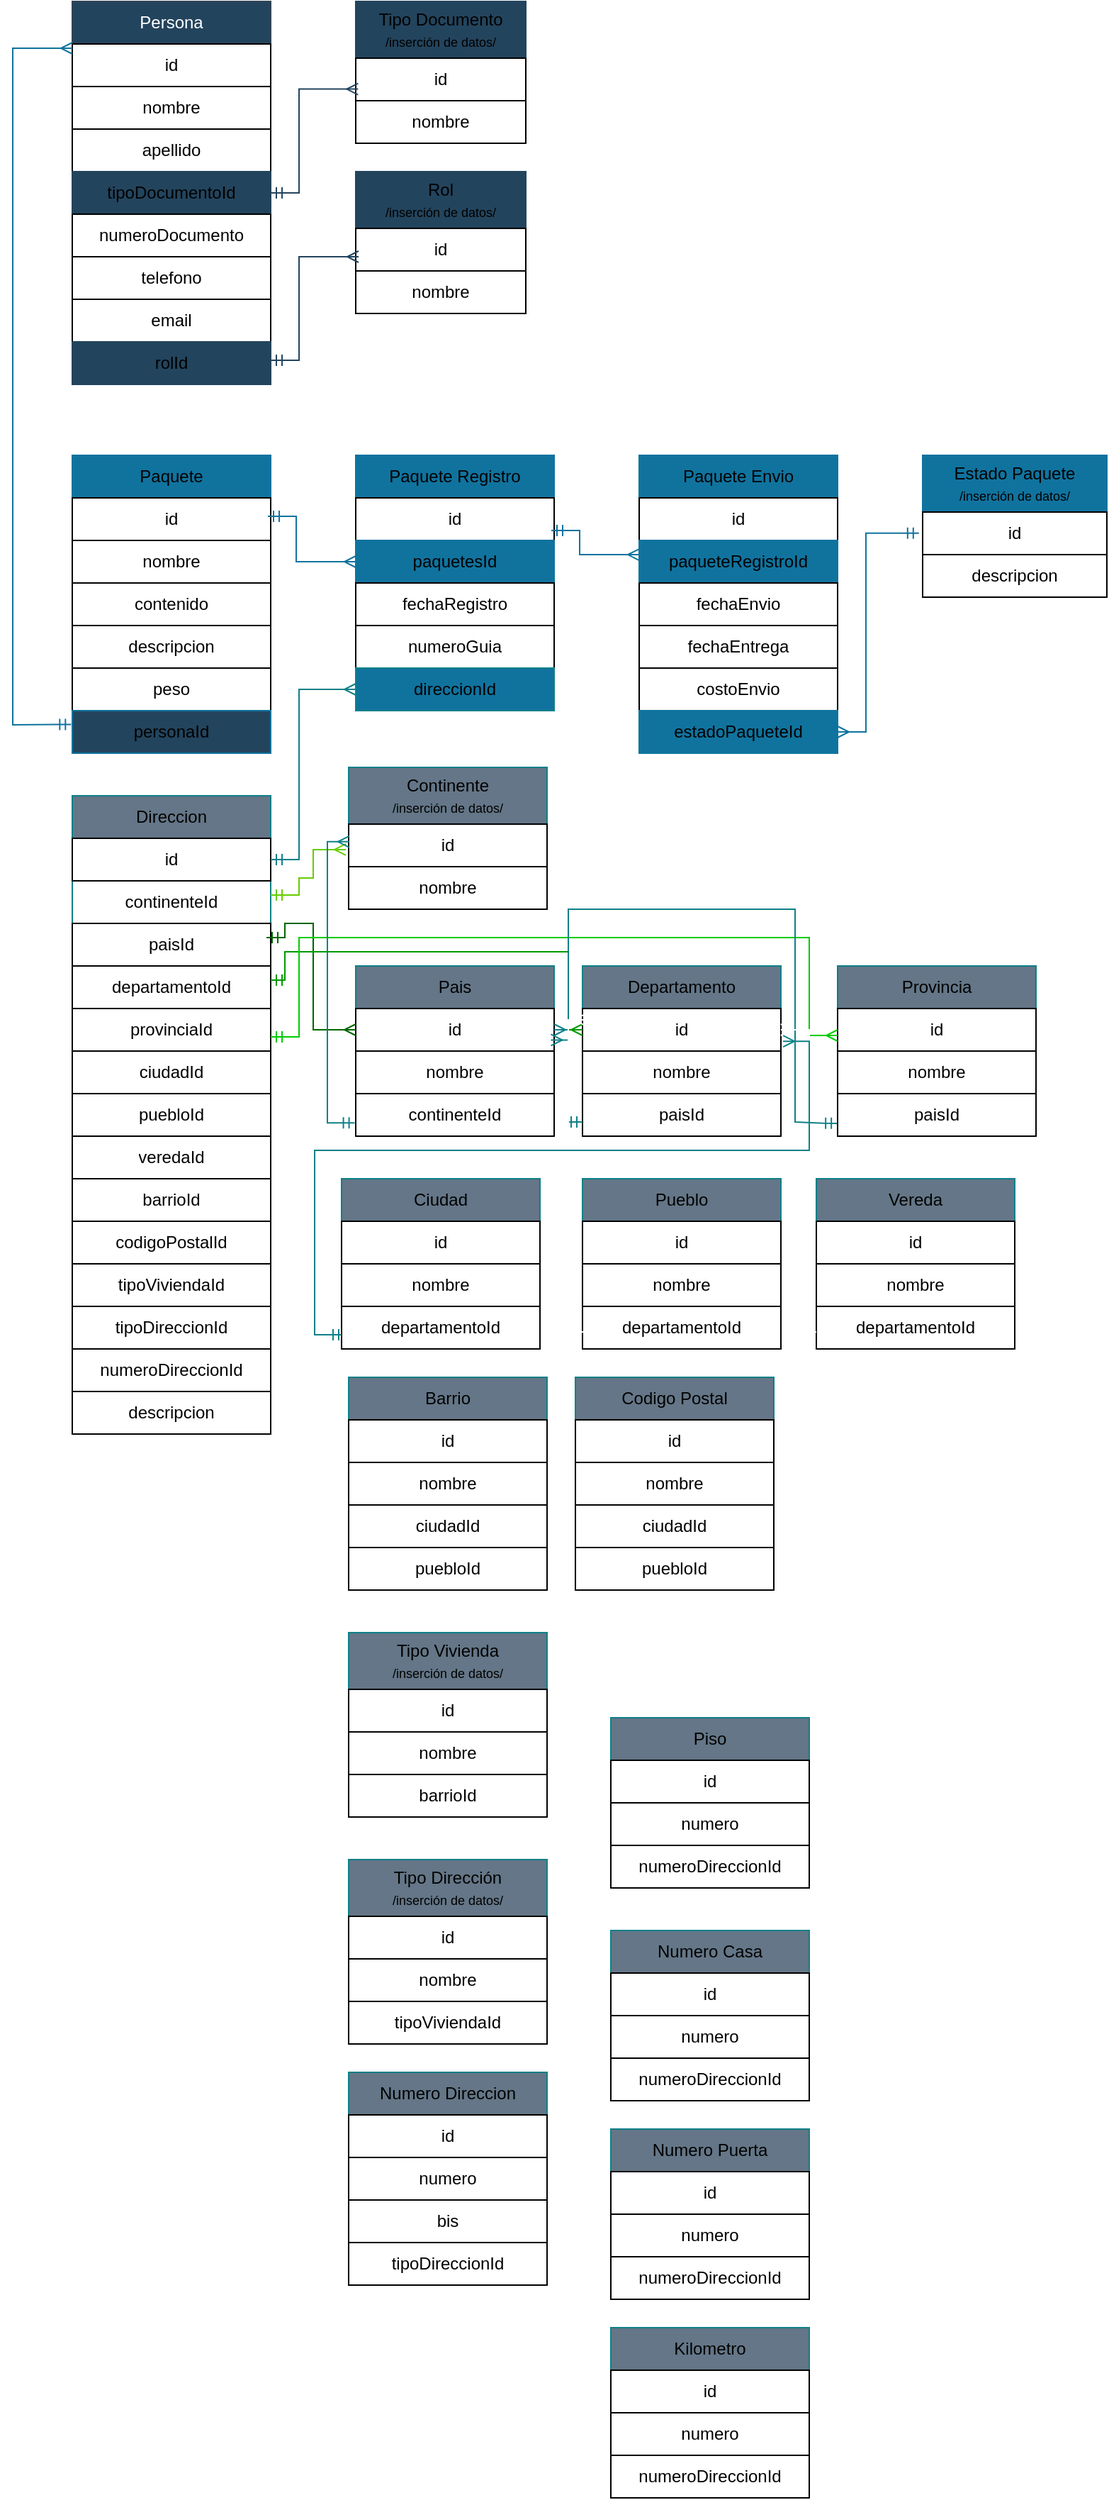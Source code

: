 <mxfile>
    <diagram id="Bwqg4HBcw6oSRa_fMzfj" name="Page-1">
        <mxGraphModel dx="376" dy="221" grid="1" gridSize="10" guides="1" tooltips="1" connect="1" arrows="1" fold="1" page="1" pageScale="1" pageWidth="827" pageHeight="1169" math="0" shadow="0">
            <root>
                <mxCell id="0"/>
                <mxCell id="1" parent="0"/>
                <mxCell id="2" value="Persona" style="swimlane;fontStyle=0;childLayout=stackLayout;horizontal=1;startSize=30;horizontalStack=0;resizeParent=1;resizeParentMax=0;resizeLast=0;collapsible=1;marginBottom=0;whiteSpace=wrap;html=1;fillColor=#23445D;fontColor=#ffffff;strokeColor=#314354;" vertex="1" parent="1">
                    <mxGeometry x="80" y="40" width="140" height="270" as="geometry"/>
                </mxCell>
                <mxCell id="3" value="id" style="text;strokeColor=default;fillColor=none;align=center;verticalAlign=middle;spacingLeft=4;spacingRight=4;overflow=hidden;points=[[0,0.5],[1,0.5]];portConstraint=eastwest;rotatable=0;whiteSpace=wrap;html=1;strokeWidth=1;" vertex="1" parent="2">
                    <mxGeometry y="30" width="140" height="30" as="geometry"/>
                </mxCell>
                <mxCell id="4" value="nombre" style="text;strokeColor=default;fillColor=none;align=center;verticalAlign=middle;spacingLeft=4;spacingRight=4;overflow=hidden;points=[[0,0.5],[1,0.5]];portConstraint=eastwest;rotatable=0;whiteSpace=wrap;html=1;strokeWidth=1;" vertex="1" parent="2">
                    <mxGeometry y="60" width="140" height="30" as="geometry"/>
                </mxCell>
                <mxCell id="5" value="apellido" style="text;strokeColor=default;fillColor=none;align=center;verticalAlign=middle;spacingLeft=4;spacingRight=4;overflow=hidden;points=[[0,0.5],[1,0.5]];portConstraint=eastwest;rotatable=0;whiteSpace=wrap;html=1;" vertex="1" parent="2">
                    <mxGeometry y="90" width="140" height="30" as="geometry"/>
                </mxCell>
                <mxCell id="6" value="tipoDocumentoId" style="text;strokeColor=#23445d;fillColor=#23445D;align=center;verticalAlign=middle;spacingLeft=4;spacingRight=4;overflow=hidden;points=[[0,0.5],[1,0.5]];portConstraint=eastwest;rotatable=0;whiteSpace=wrap;html=1;" vertex="1" parent="2">
                    <mxGeometry y="120" width="140" height="30" as="geometry"/>
                </mxCell>
                <mxCell id="7" value="numeroDocumento" style="text;strokeColor=default;fillColor=none;align=center;verticalAlign=middle;spacingLeft=4;spacingRight=4;overflow=hidden;points=[[0,0.5],[1,0.5]];portConstraint=eastwest;rotatable=0;whiteSpace=wrap;html=1;" vertex="1" parent="2">
                    <mxGeometry y="150" width="140" height="30" as="geometry"/>
                </mxCell>
                <mxCell id="8" value="telefono" style="text;strokeColor=default;fillColor=none;align=center;verticalAlign=middle;spacingLeft=4;spacingRight=4;overflow=hidden;points=[[0,0.5],[1,0.5]];portConstraint=eastwest;rotatable=0;whiteSpace=wrap;html=1;" vertex="1" parent="2">
                    <mxGeometry y="180" width="140" height="30" as="geometry"/>
                </mxCell>
                <mxCell id="9" value="email" style="text;strokeColor=default;fillColor=none;align=center;verticalAlign=middle;spacingLeft=4;spacingRight=4;overflow=hidden;points=[[0,0.5],[1,0.5]];portConstraint=eastwest;rotatable=0;whiteSpace=wrap;html=1;" vertex="1" parent="2">
                    <mxGeometry y="210" width="140" height="30" as="geometry"/>
                </mxCell>
                <mxCell id="10" value="rolId" style="text;strokeColor=#23445d;fillColor=#23445D;align=center;verticalAlign=middle;spacingLeft=4;spacingRight=4;overflow=hidden;points=[[0,0.5],[1,0.5]];portConstraint=eastwest;rotatable=0;whiteSpace=wrap;html=1;" vertex="1" parent="2">
                    <mxGeometry y="240" width="140" height="30" as="geometry"/>
                </mxCell>
                <mxCell id="11" value="Tipo Documento&lt;br&gt;&lt;font style=&quot;font-size: 9px;&quot;&gt;/inserción de datos/&lt;/font&gt;" style="swimlane;fontStyle=0;childLayout=stackLayout;horizontal=1;startSize=40;horizontalStack=0;resizeParent=1;resizeParentMax=0;resizeLast=0;collapsible=1;marginBottom=0;whiteSpace=wrap;html=1;fillColor=#23445D;strokeColor=#23445d;" vertex="1" parent="1">
                    <mxGeometry x="280" y="40" width="120" height="100" as="geometry"/>
                </mxCell>
                <mxCell id="12" value="id" style="text;strokeColor=default;fillColor=none;align=center;verticalAlign=middle;spacingLeft=4;spacingRight=4;overflow=hidden;points=[[0,0.5],[1,0.5]];portConstraint=eastwest;rotatable=0;whiteSpace=wrap;html=1;strokeWidth=1;" vertex="1" parent="11">
                    <mxGeometry y="40" width="120" height="30" as="geometry"/>
                </mxCell>
                <mxCell id="13" value="nombre" style="text;strokeColor=default;fillColor=none;align=center;verticalAlign=middle;spacingLeft=4;spacingRight=4;overflow=hidden;points=[[0,0.5],[1,0.5]];portConstraint=eastwest;rotatable=0;whiteSpace=wrap;html=1;strokeWidth=1;" vertex="1" parent="11">
                    <mxGeometry y="70" width="120" height="30" as="geometry"/>
                </mxCell>
                <mxCell id="14" value="&lt;font style=&quot;&quot;&gt;Rol&lt;br&gt;&lt;/font&gt;&lt;font style=&quot;font-size: 9px;&quot;&gt;/inserción de datos/&lt;/font&gt;" style="swimlane;fontStyle=0;childLayout=stackLayout;horizontal=1;startSize=40;horizontalStack=0;resizeParent=1;resizeParentMax=0;resizeLast=0;collapsible=1;marginBottom=0;whiteSpace=wrap;html=1;fillColor=#23445D;strokeColor=#23445d;" vertex="1" parent="1">
                    <mxGeometry x="280" y="160" width="120" height="100" as="geometry"/>
                </mxCell>
                <mxCell id="15" value="id" style="text;strokeColor=default;fillColor=none;align=center;verticalAlign=middle;spacingLeft=4;spacingRight=4;overflow=hidden;points=[[0,0.5],[1,0.5]];portConstraint=eastwest;rotatable=0;whiteSpace=wrap;html=1;strokeWidth=1;" vertex="1" parent="14">
                    <mxGeometry y="40" width="120" height="30" as="geometry"/>
                </mxCell>
                <mxCell id="16" value="nombre" style="text;strokeColor=default;fillColor=none;align=center;verticalAlign=middle;spacingLeft=4;spacingRight=4;overflow=hidden;points=[[0,0.5],[1,0.5]];portConstraint=eastwest;rotatable=0;whiteSpace=wrap;html=1;strokeWidth=1;" vertex="1" parent="14">
                    <mxGeometry y="70" width="120" height="30" as="geometry"/>
                </mxCell>
                <mxCell id="17" value="Paquete" style="swimlane;fontStyle=0;childLayout=stackLayout;horizontal=1;startSize=30;horizontalStack=0;resizeParent=1;resizeParentMax=0;resizeLast=0;collapsible=1;marginBottom=0;whiteSpace=wrap;html=1;fillColor=#10739E;strokeColor=#10739e;" vertex="1" parent="1">
                    <mxGeometry x="80" y="360" width="140" height="210" as="geometry"/>
                </mxCell>
                <mxCell id="18" value="id" style="text;strokeColor=default;fillColor=none;align=center;verticalAlign=middle;spacingLeft=4;spacingRight=4;overflow=hidden;points=[[0,0.5],[1,0.5]];portConstraint=eastwest;rotatable=0;whiteSpace=wrap;html=1;strokeWidth=1;" vertex="1" parent="17">
                    <mxGeometry y="30" width="140" height="30" as="geometry"/>
                </mxCell>
                <mxCell id="19" value="nombre" style="text;strokeColor=default;fillColor=none;align=center;verticalAlign=middle;spacingLeft=4;spacingRight=4;overflow=hidden;points=[[0,0.5],[1,0.5]];portConstraint=eastwest;rotatable=0;whiteSpace=wrap;html=1;strokeWidth=1;" vertex="1" parent="17">
                    <mxGeometry y="60" width="140" height="30" as="geometry"/>
                </mxCell>
                <mxCell id="20" value="contenido" style="text;strokeColor=default;fillColor=none;align=center;verticalAlign=middle;spacingLeft=4;spacingRight=4;overflow=hidden;points=[[0,0.5],[1,0.5]];portConstraint=eastwest;rotatable=0;whiteSpace=wrap;html=1;" vertex="1" parent="17">
                    <mxGeometry y="90" width="140" height="30" as="geometry"/>
                </mxCell>
                <mxCell id="21" value="descripcion" style="text;strokeColor=default;fillColor=none;align=center;verticalAlign=middle;spacingLeft=4;spacingRight=4;overflow=hidden;points=[[0,0.5],[1,0.5]];portConstraint=eastwest;rotatable=0;whiteSpace=wrap;html=1;" vertex="1" parent="17">
                    <mxGeometry y="120" width="140" height="30" as="geometry"/>
                </mxCell>
                <mxCell id="22" value="peso" style="text;strokeColor=default;fillColor=none;align=center;verticalAlign=middle;spacingLeft=4;spacingRight=4;overflow=hidden;points=[[0,0.5],[1,0.5]];portConstraint=eastwest;rotatable=0;whiteSpace=wrap;html=1;" vertex="1" parent="17">
                    <mxGeometry y="150" width="140" height="30" as="geometry"/>
                </mxCell>
                <mxCell id="23" value="personaId" style="text;strokeColor=#10739e;fillColor=#23445D;align=center;verticalAlign=middle;spacingLeft=4;spacingRight=4;overflow=hidden;points=[[0,0.5],[1,0.5]];portConstraint=eastwest;rotatable=0;whiteSpace=wrap;html=1;" vertex="1" parent="17">
                    <mxGeometry y="180" width="140" height="30" as="geometry"/>
                </mxCell>
                <mxCell id="24" value="Paquete Registro" style="swimlane;fontStyle=0;childLayout=stackLayout;horizontal=1;startSize=30;horizontalStack=0;resizeParent=1;resizeParentMax=0;resizeLast=0;collapsible=1;marginBottom=0;whiteSpace=wrap;html=1;fillColor=#10739E;strokeColor=#10739e;" vertex="1" parent="1">
                    <mxGeometry x="280" y="360" width="140" height="180" as="geometry"/>
                </mxCell>
                <mxCell id="25" value="id" style="text;strokeColor=default;fillColor=none;align=center;verticalAlign=middle;spacingLeft=4;spacingRight=4;overflow=hidden;points=[[0,0.5],[1,0.5]];portConstraint=eastwest;rotatable=0;whiteSpace=wrap;html=1;strokeWidth=1;" vertex="1" parent="24">
                    <mxGeometry y="30" width="140" height="30" as="geometry"/>
                </mxCell>
                <mxCell id="26" value="paquetesId" style="text;strokeColor=#10739e;fillColor=#10739E;align=center;verticalAlign=middle;spacingLeft=4;spacingRight=4;overflow=hidden;points=[[0,0.5],[1,0.5]];portConstraint=eastwest;rotatable=0;whiteSpace=wrap;html=1;strokeWidth=1;" vertex="1" parent="24">
                    <mxGeometry y="60" width="140" height="30" as="geometry"/>
                </mxCell>
                <mxCell id="27" value="fechaRegistro" style="text;strokeColor=default;fillColor=none;align=center;verticalAlign=middle;spacingLeft=4;spacingRight=4;overflow=hidden;points=[[0,0.5],[1,0.5]];portConstraint=eastwest;rotatable=0;whiteSpace=wrap;html=1;" vertex="1" parent="24">
                    <mxGeometry y="90" width="140" height="30" as="geometry"/>
                </mxCell>
                <mxCell id="28" value="numeroGuia" style="text;strokeColor=default;fillColor=none;align=center;verticalAlign=middle;spacingLeft=4;spacingRight=4;overflow=hidden;points=[[0,0.5],[1,0.5]];portConstraint=eastwest;rotatable=0;whiteSpace=wrap;html=1;" vertex="1" parent="24">
                    <mxGeometry y="120" width="140" height="30" as="geometry"/>
                </mxCell>
                <mxCell id="29" value="direccionId" style="text;strokeColor=#0e8088;fillColor=#10739E;align=center;verticalAlign=middle;spacingLeft=4;spacingRight=4;overflow=hidden;points=[[0,0.5],[1,0.5]];portConstraint=eastwest;rotatable=0;whiteSpace=wrap;html=1;" vertex="1" parent="24">
                    <mxGeometry y="150" width="140" height="30" as="geometry"/>
                </mxCell>
                <mxCell id="30" value="Paquete Envio" style="swimlane;fontStyle=0;childLayout=stackLayout;horizontal=1;startSize=30;horizontalStack=0;resizeParent=1;resizeParentMax=0;resizeLast=0;collapsible=1;marginBottom=0;whiteSpace=wrap;html=1;fillColor=#10739E;strokeColor=#10739e;" vertex="1" parent="1">
                    <mxGeometry x="480" y="360" width="140" height="210" as="geometry"/>
                </mxCell>
                <mxCell id="31" value="id" style="text;strokeColor=default;fillColor=none;align=center;verticalAlign=middle;spacingLeft=4;spacingRight=4;overflow=hidden;points=[[0,0.5],[1,0.5]];portConstraint=eastwest;rotatable=0;whiteSpace=wrap;html=1;strokeWidth=1;" vertex="1" parent="30">
                    <mxGeometry y="30" width="140" height="30" as="geometry"/>
                </mxCell>
                <mxCell id="32" value="paqueteRegistroId" style="text;strokeColor=#10739e;fillColor=#10739E;align=center;verticalAlign=middle;spacingLeft=4;spacingRight=4;overflow=hidden;points=[[0,0.5],[1,0.5]];portConstraint=eastwest;rotatable=0;whiteSpace=wrap;html=1;strokeWidth=1;" vertex="1" parent="30">
                    <mxGeometry y="60" width="140" height="30" as="geometry"/>
                </mxCell>
                <mxCell id="33" value="fechaEnvio" style="text;strokeColor=default;fillColor=none;align=center;verticalAlign=middle;spacingLeft=4;spacingRight=4;overflow=hidden;points=[[0,0.5],[1,0.5]];portConstraint=eastwest;rotatable=0;whiteSpace=wrap;html=1;" vertex="1" parent="30">
                    <mxGeometry y="90" width="140" height="30" as="geometry"/>
                </mxCell>
                <mxCell id="34" value="fechaEntrega" style="text;strokeColor=default;fillColor=none;align=center;verticalAlign=middle;spacingLeft=4;spacingRight=4;overflow=hidden;points=[[0,0.5],[1,0.5]];portConstraint=eastwest;rotatable=0;whiteSpace=wrap;html=1;" vertex="1" parent="30">
                    <mxGeometry y="120" width="140" height="30" as="geometry"/>
                </mxCell>
                <mxCell id="35" value="costoEnvio" style="text;strokeColor=default;fillColor=none;align=center;verticalAlign=middle;spacingLeft=4;spacingRight=4;overflow=hidden;points=[[0,0.5],[1,0.5]];portConstraint=eastwest;rotatable=0;whiteSpace=wrap;html=1;" vertex="1" parent="30">
                    <mxGeometry y="150" width="140" height="30" as="geometry"/>
                </mxCell>
                <mxCell id="36" value="estadoPaqueteId" style="text;strokeColor=#10739e;fillColor=#10739E;align=center;verticalAlign=middle;spacingLeft=4;spacingRight=4;overflow=hidden;points=[[0,0.5],[1,0.5]];portConstraint=eastwest;rotatable=0;whiteSpace=wrap;html=1;" vertex="1" parent="30">
                    <mxGeometry y="180" width="140" height="30" as="geometry"/>
                </mxCell>
                <mxCell id="37" value="&lt;font style=&quot;&quot;&gt;Estado Paquete&lt;br&gt;&lt;/font&gt;&lt;font style=&quot;font-size: 9px;&quot;&gt;/inserción de datos/&lt;/font&gt;" style="swimlane;fontStyle=0;childLayout=stackLayout;horizontal=1;startSize=40;horizontalStack=0;resizeParent=1;resizeParentMax=0;resizeLast=0;collapsible=1;marginBottom=0;whiteSpace=wrap;html=1;fillColor=#10739E;strokeColor=#10739e;" vertex="1" parent="1">
                    <mxGeometry x="680" y="360" width="130" height="100" as="geometry"/>
                </mxCell>
                <mxCell id="38" value="id" style="text;strokeColor=default;fillColor=none;align=center;verticalAlign=middle;spacingLeft=4;spacingRight=4;overflow=hidden;points=[[0,0.5],[1,0.5]];portConstraint=eastwest;rotatable=0;whiteSpace=wrap;html=1;strokeWidth=1;" vertex="1" parent="37">
                    <mxGeometry y="40" width="130" height="30" as="geometry"/>
                </mxCell>
                <mxCell id="39" value="descripcion" style="text;strokeColor=default;fillColor=none;align=center;verticalAlign=middle;spacingLeft=4;spacingRight=4;overflow=hidden;points=[[0,0.5],[1,0.5]];portConstraint=eastwest;rotatable=0;whiteSpace=wrap;html=1;strokeWidth=1;" vertex="1" parent="37">
                    <mxGeometry y="70" width="130" height="30" as="geometry"/>
                </mxCell>
                <mxCell id="40" value="Direccion" style="swimlane;fontStyle=0;childLayout=stackLayout;horizontal=1;startSize=30;horizontalStack=0;resizeParent=1;resizeParentMax=0;resizeLast=0;collapsible=1;marginBottom=0;whiteSpace=wrap;html=1;fillColor=#647687;strokeColor=#0e8088;" vertex="1" parent="1">
                    <mxGeometry x="80" y="600" width="140" height="450" as="geometry"/>
                </mxCell>
                <mxCell id="41" value="id" style="text;strokeColor=default;fillColor=none;align=center;verticalAlign=middle;spacingLeft=4;spacingRight=4;overflow=hidden;points=[[0,0.5],[1,0.5]];portConstraint=eastwest;rotatable=0;whiteSpace=wrap;html=1;strokeWidth=1;" vertex="1" parent="40">
                    <mxGeometry y="30" width="140" height="30" as="geometry"/>
                </mxCell>
                <mxCell id="42" value="continenteId" style="text;fillColor=none;align=center;verticalAlign=middle;spacingLeft=4;spacingRight=4;overflow=hidden;points=[[0,0.5],[1,0.5]];portConstraint=eastwest;rotatable=0;whiteSpace=wrap;html=1;strokeWidth=1;" vertex="1" parent="40">
                    <mxGeometry y="60" width="140" height="30" as="geometry"/>
                </mxCell>
                <mxCell id="43" value="paisId" style="text;strokeColor=default;fillColor=none;align=center;verticalAlign=middle;spacingLeft=4;spacingRight=4;overflow=hidden;points=[[0,0.5],[1,0.5]];portConstraint=eastwest;rotatable=0;whiteSpace=wrap;html=1;" vertex="1" parent="40">
                    <mxGeometry y="90" width="140" height="30" as="geometry"/>
                </mxCell>
                <mxCell id="44" value="departamentoId" style="text;strokeColor=default;fillColor=none;align=center;verticalAlign=middle;spacingLeft=4;spacingRight=4;overflow=hidden;points=[[0,0.5],[1,0.5]];portConstraint=eastwest;rotatable=0;whiteSpace=wrap;html=1;" vertex="1" parent="40">
                    <mxGeometry y="120" width="140" height="30" as="geometry"/>
                </mxCell>
                <mxCell id="45" value="provinciaId" style="text;strokeColor=default;fillColor=none;align=center;verticalAlign=middle;spacingLeft=4;spacingRight=4;overflow=hidden;points=[[0,0.5],[1,0.5]];portConstraint=eastwest;rotatable=0;whiteSpace=wrap;html=1;" vertex="1" parent="40">
                    <mxGeometry y="150" width="140" height="30" as="geometry"/>
                </mxCell>
                <mxCell id="46" value="ciudadId" style="text;strokeColor=default;fillColor=none;align=center;verticalAlign=middle;spacingLeft=4;spacingRight=4;overflow=hidden;points=[[0,0.5],[1,0.5]];portConstraint=eastwest;rotatable=0;whiteSpace=wrap;html=1;" vertex="1" parent="40">
                    <mxGeometry y="180" width="140" height="30" as="geometry"/>
                </mxCell>
                <mxCell id="47" value="puebloId" style="text;strokeColor=default;fillColor=none;align=center;verticalAlign=middle;spacingLeft=4;spacingRight=4;overflow=hidden;points=[[0,0.5],[1,0.5]];portConstraint=eastwest;rotatable=0;whiteSpace=wrap;html=1;" vertex="1" parent="40">
                    <mxGeometry y="210" width="140" height="30" as="geometry"/>
                </mxCell>
                <mxCell id="48" value="veredaId" style="text;strokeColor=default;fillColor=none;align=center;verticalAlign=middle;spacingLeft=4;spacingRight=4;overflow=hidden;points=[[0,0.5],[1,0.5]];portConstraint=eastwest;rotatable=0;whiteSpace=wrap;html=1;" vertex="1" parent="40">
                    <mxGeometry y="240" width="140" height="30" as="geometry"/>
                </mxCell>
                <mxCell id="49" value="barrioId" style="text;strokeColor=default;fillColor=none;align=center;verticalAlign=middle;spacingLeft=4;spacingRight=4;overflow=hidden;points=[[0,0.5],[1,0.5]];portConstraint=eastwest;rotatable=0;whiteSpace=wrap;html=1;" vertex="1" parent="40">
                    <mxGeometry y="270" width="140" height="30" as="geometry"/>
                </mxCell>
                <mxCell id="50" value="codigoPostalId" style="text;strokeColor=default;fillColor=none;align=center;verticalAlign=middle;spacingLeft=4;spacingRight=4;overflow=hidden;points=[[0,0.5],[1,0.5]];portConstraint=eastwest;rotatable=0;whiteSpace=wrap;html=1;" vertex="1" parent="40">
                    <mxGeometry y="300" width="140" height="30" as="geometry"/>
                </mxCell>
                <mxCell id="51" value="tipoViviendaId" style="text;strokeColor=default;fillColor=none;align=center;verticalAlign=middle;spacingLeft=4;spacingRight=4;overflow=hidden;points=[[0,0.5],[1,0.5]];portConstraint=eastwest;rotatable=0;whiteSpace=wrap;html=1;" vertex="1" parent="40">
                    <mxGeometry y="330" width="140" height="30" as="geometry"/>
                </mxCell>
                <mxCell id="52" value="tipoDireccionId" style="text;strokeColor=default;fillColor=none;align=center;verticalAlign=middle;spacingLeft=4;spacingRight=4;overflow=hidden;points=[[0,0.5],[1,0.5]];portConstraint=eastwest;rotatable=0;whiteSpace=wrap;html=1;" vertex="1" parent="40">
                    <mxGeometry y="360" width="140" height="30" as="geometry"/>
                </mxCell>
                <mxCell id="53" value="numeroDireccionId" style="text;strokeColor=default;fillColor=none;align=center;verticalAlign=middle;spacingLeft=4;spacingRight=4;overflow=hidden;points=[[0,0.5],[1,0.5]];portConstraint=eastwest;rotatable=0;whiteSpace=wrap;html=1;" vertex="1" parent="40">
                    <mxGeometry y="390" width="140" height="30" as="geometry"/>
                </mxCell>
                <mxCell id="137" value="descripcion" style="text;strokeColor=default;fillColor=none;align=center;verticalAlign=middle;spacingLeft=4;spacingRight=4;overflow=hidden;points=[[0,0.5],[1,0.5]];portConstraint=eastwest;rotatable=0;whiteSpace=wrap;html=1;" vertex="1" parent="40">
                    <mxGeometry y="420" width="140" height="30" as="geometry"/>
                </mxCell>
                <mxCell id="54" value="Continente&lt;br&gt;&lt;font style=&quot;font-size: 9px;&quot;&gt;/inserción de datos/&lt;/font&gt;" style="swimlane;fontStyle=0;childLayout=stackLayout;horizontal=1;startSize=40;horizontalStack=0;resizeParent=1;resizeParentMax=0;resizeLast=0;collapsible=1;marginBottom=0;whiteSpace=wrap;html=1;fillColor=#647687;strokeColor=#0e8088;" vertex="1" parent="1">
                    <mxGeometry x="275" y="580" width="140" height="100" as="geometry"/>
                </mxCell>
                <mxCell id="55" value="id" style="text;strokeColor=default;fillColor=none;align=center;verticalAlign=middle;spacingLeft=4;spacingRight=4;overflow=hidden;points=[[0,0.5],[1,0.5]];portConstraint=eastwest;rotatable=0;whiteSpace=wrap;html=1;strokeWidth=1;" vertex="1" parent="54">
                    <mxGeometry y="40" width="140" height="30" as="geometry"/>
                </mxCell>
                <mxCell id="56" value="nombre" style="text;strokeColor=default;fillColor=none;align=center;verticalAlign=middle;spacingLeft=4;spacingRight=4;overflow=hidden;points=[[0,0.5],[1,0.5]];portConstraint=eastwest;rotatable=0;whiteSpace=wrap;html=1;strokeWidth=1;" vertex="1" parent="54">
                    <mxGeometry y="70" width="140" height="30" as="geometry"/>
                </mxCell>
                <mxCell id="57" value="Pais" style="swimlane;fontStyle=0;childLayout=stackLayout;horizontal=1;startSize=30;horizontalStack=0;resizeParent=1;resizeParentMax=0;resizeLast=0;collapsible=1;marginBottom=0;whiteSpace=wrap;html=1;fillColor=#647687;strokeColor=#0e8088;" vertex="1" parent="1">
                    <mxGeometry x="280" y="720" width="140" height="120" as="geometry"/>
                </mxCell>
                <mxCell id="58" value="id" style="text;strokeColor=default;fillColor=none;align=center;verticalAlign=middle;spacingLeft=4;spacingRight=4;overflow=hidden;points=[[0,0.5],[1,0.5]];portConstraint=eastwest;rotatable=0;whiteSpace=wrap;html=1;strokeWidth=1;" vertex="1" parent="57">
                    <mxGeometry y="30" width="140" height="30" as="geometry"/>
                </mxCell>
                <mxCell id="59" value="nombre" style="text;strokeColor=default;fillColor=none;align=center;verticalAlign=middle;spacingLeft=4;spacingRight=4;overflow=hidden;points=[[0,0.5],[1,0.5]];portConstraint=eastwest;rotatable=0;whiteSpace=wrap;html=1;strokeWidth=1;" vertex="1" parent="57">
                    <mxGeometry y="60" width="140" height="30" as="geometry"/>
                </mxCell>
                <mxCell id="60" value="continenteId" style="text;strokeColor=default;fillColor=none;align=center;verticalAlign=middle;spacingLeft=4;spacingRight=4;overflow=hidden;points=[[0,0.5],[1,0.5]];portConstraint=eastwest;rotatable=0;whiteSpace=wrap;html=1;" vertex="1" parent="57">
                    <mxGeometry y="90" width="140" height="30" as="geometry"/>
                </mxCell>
                <mxCell id="61" value="Departamento" style="swimlane;fontStyle=0;childLayout=stackLayout;horizontal=1;startSize=30;horizontalStack=0;resizeParent=1;resizeParentMax=0;resizeLast=0;collapsible=1;marginBottom=0;whiteSpace=wrap;html=1;fillColor=#647687;strokeColor=#0e8088;" vertex="1" parent="1">
                    <mxGeometry x="440" y="720" width="140" height="120" as="geometry"/>
                </mxCell>
                <mxCell id="62" value="id" style="text;strokeColor=default;fillColor=none;align=center;verticalAlign=middle;spacingLeft=4;spacingRight=4;overflow=hidden;points=[[0,0.5],[1,0.5]];portConstraint=eastwest;rotatable=0;whiteSpace=wrap;html=1;strokeWidth=1;" vertex="1" parent="61">
                    <mxGeometry y="30" width="140" height="30" as="geometry"/>
                </mxCell>
                <mxCell id="63" value="nombre" style="text;strokeColor=default;fillColor=none;align=center;verticalAlign=middle;spacingLeft=4;spacingRight=4;overflow=hidden;points=[[0,0.5],[1,0.5]];portConstraint=eastwest;rotatable=0;whiteSpace=wrap;html=1;strokeWidth=1;" vertex="1" parent="61">
                    <mxGeometry y="60" width="140" height="30" as="geometry"/>
                </mxCell>
                <mxCell id="64" value="paisId" style="text;strokeColor=default;fillColor=none;align=center;verticalAlign=middle;spacingLeft=4;spacingRight=4;overflow=hidden;points=[[0,0.5],[1,0.5]];portConstraint=eastwest;rotatable=0;whiteSpace=wrap;html=1;" vertex="1" parent="61">
                    <mxGeometry y="90" width="140" height="30" as="geometry"/>
                </mxCell>
                <mxCell id="65" value="Provincia" style="swimlane;fontStyle=0;childLayout=stackLayout;horizontal=1;startSize=30;horizontalStack=0;resizeParent=1;resizeParentMax=0;resizeLast=0;collapsible=1;marginBottom=0;whiteSpace=wrap;html=1;fillColor=#647687;strokeColor=#0e8088;" vertex="1" parent="1">
                    <mxGeometry x="620" y="720" width="140" height="120" as="geometry"/>
                </mxCell>
                <mxCell id="66" value="id" style="text;strokeColor=default;fillColor=none;align=center;verticalAlign=middle;spacingLeft=4;spacingRight=4;overflow=hidden;points=[[0,0.5],[1,0.5]];portConstraint=eastwest;rotatable=0;whiteSpace=wrap;html=1;strokeWidth=1;" vertex="1" parent="65">
                    <mxGeometry y="30" width="140" height="30" as="geometry"/>
                </mxCell>
                <mxCell id="67" value="nombre" style="text;strokeColor=default;fillColor=none;align=center;verticalAlign=middle;spacingLeft=4;spacingRight=4;overflow=hidden;points=[[0,0.5],[1,0.5]];portConstraint=eastwest;rotatable=0;whiteSpace=wrap;html=1;strokeWidth=1;" vertex="1" parent="65">
                    <mxGeometry y="60" width="140" height="30" as="geometry"/>
                </mxCell>
                <mxCell id="68" value="paisId" style="text;strokeColor=default;fillColor=none;align=center;verticalAlign=middle;spacingLeft=4;spacingRight=4;overflow=hidden;points=[[0,0.5],[1,0.5]];portConstraint=eastwest;rotatable=0;whiteSpace=wrap;html=1;" vertex="1" parent="65">
                    <mxGeometry y="90" width="140" height="30" as="geometry"/>
                </mxCell>
                <mxCell id="69" value="Ciudad" style="swimlane;fontStyle=0;childLayout=stackLayout;horizontal=1;startSize=30;horizontalStack=0;resizeParent=1;resizeParentMax=0;resizeLast=0;collapsible=1;marginBottom=0;whiteSpace=wrap;html=1;fillColor=#647687;strokeColor=#0e8088;" vertex="1" parent="1">
                    <mxGeometry x="270" y="870" width="140" height="120" as="geometry"/>
                </mxCell>
                <mxCell id="70" value="id" style="text;strokeColor=default;fillColor=none;align=center;verticalAlign=middle;spacingLeft=4;spacingRight=4;overflow=hidden;points=[[0,0.5],[1,0.5]];portConstraint=eastwest;rotatable=0;whiteSpace=wrap;html=1;strokeWidth=1;" vertex="1" parent="69">
                    <mxGeometry y="30" width="140" height="30" as="geometry"/>
                </mxCell>
                <mxCell id="71" value="nombre" style="text;strokeColor=default;fillColor=none;align=center;verticalAlign=middle;spacingLeft=4;spacingRight=4;overflow=hidden;points=[[0,0.5],[1,0.5]];portConstraint=eastwest;rotatable=0;whiteSpace=wrap;html=1;strokeWidth=1;" vertex="1" parent="69">
                    <mxGeometry y="60" width="140" height="30" as="geometry"/>
                </mxCell>
                <mxCell id="72" value="departamentoId" style="text;strokeColor=default;fillColor=none;align=center;verticalAlign=middle;spacingLeft=4;spacingRight=4;overflow=hidden;points=[[0,0.5],[1,0.5]];portConstraint=eastwest;rotatable=0;whiteSpace=wrap;html=1;" vertex="1" parent="69">
                    <mxGeometry y="90" width="140" height="30" as="geometry"/>
                </mxCell>
                <mxCell id="73" value="Pueblo" style="swimlane;fontStyle=0;childLayout=stackLayout;horizontal=1;startSize=30;horizontalStack=0;resizeParent=1;resizeParentMax=0;resizeLast=0;collapsible=1;marginBottom=0;whiteSpace=wrap;html=1;fillColor=#647687;strokeColor=#0e8088;" vertex="1" parent="1">
                    <mxGeometry x="440" y="870" width="140" height="120" as="geometry"/>
                </mxCell>
                <mxCell id="74" value="id" style="text;strokeColor=default;fillColor=none;align=center;verticalAlign=middle;spacingLeft=4;spacingRight=4;overflow=hidden;points=[[0,0.5],[1,0.5]];portConstraint=eastwest;rotatable=0;whiteSpace=wrap;html=1;strokeWidth=1;" vertex="1" parent="73">
                    <mxGeometry y="30" width="140" height="30" as="geometry"/>
                </mxCell>
                <mxCell id="75" value="nombre" style="text;strokeColor=default;fillColor=none;align=center;verticalAlign=middle;spacingLeft=4;spacingRight=4;overflow=hidden;points=[[0,0.5],[1,0.5]];portConstraint=eastwest;rotatable=0;whiteSpace=wrap;html=1;strokeWidth=1;" vertex="1" parent="73">
                    <mxGeometry y="60" width="140" height="30" as="geometry"/>
                </mxCell>
                <mxCell id="76" value="departamentoId" style="text;strokeColor=default;fillColor=none;align=center;verticalAlign=middle;spacingLeft=4;spacingRight=4;overflow=hidden;points=[[0,0.5],[1,0.5]];portConstraint=eastwest;rotatable=0;whiteSpace=wrap;html=1;" vertex="1" parent="73">
                    <mxGeometry y="90" width="140" height="30" as="geometry"/>
                </mxCell>
                <mxCell id="77" value="Vereda" style="swimlane;fontStyle=0;childLayout=stackLayout;horizontal=1;startSize=30;horizontalStack=0;resizeParent=1;resizeParentMax=0;resizeLast=0;collapsible=1;marginBottom=0;whiteSpace=wrap;html=1;fillColor=#647687;strokeColor=#0e8088;" vertex="1" parent="1">
                    <mxGeometry x="605" y="870" width="140" height="120" as="geometry"/>
                </mxCell>
                <mxCell id="78" value="id" style="text;strokeColor=default;fillColor=none;align=center;verticalAlign=middle;spacingLeft=4;spacingRight=4;overflow=hidden;points=[[0,0.5],[1,0.5]];portConstraint=eastwest;rotatable=0;whiteSpace=wrap;html=1;strokeWidth=1;" vertex="1" parent="77">
                    <mxGeometry y="30" width="140" height="30" as="geometry"/>
                </mxCell>
                <mxCell id="79" value="nombre" style="text;strokeColor=default;fillColor=none;align=center;verticalAlign=middle;spacingLeft=4;spacingRight=4;overflow=hidden;points=[[0,0.5],[1,0.5]];portConstraint=eastwest;rotatable=0;whiteSpace=wrap;html=1;strokeWidth=1;" vertex="1" parent="77">
                    <mxGeometry y="60" width="140" height="30" as="geometry"/>
                </mxCell>
                <mxCell id="80" value="departamentoId" style="text;strokeColor=default;fillColor=none;align=center;verticalAlign=middle;spacingLeft=4;spacingRight=4;overflow=hidden;points=[[0,0.5],[1,0.5]];portConstraint=eastwest;rotatable=0;whiteSpace=wrap;html=1;" vertex="1" parent="77">
                    <mxGeometry y="90" width="140" height="30" as="geometry"/>
                </mxCell>
                <mxCell id="81" value="Barrio" style="swimlane;fontStyle=0;childLayout=stackLayout;horizontal=1;startSize=30;horizontalStack=0;resizeParent=1;resizeParentMax=0;resizeLast=0;collapsible=1;marginBottom=0;whiteSpace=wrap;html=1;fillColor=#647687;strokeColor=#0e8088;" vertex="1" parent="1">
                    <mxGeometry x="275" y="1010" width="140" height="150" as="geometry"/>
                </mxCell>
                <mxCell id="82" value="id" style="text;strokeColor=default;fillColor=none;align=center;verticalAlign=middle;spacingLeft=4;spacingRight=4;overflow=hidden;points=[[0,0.5],[1,0.5]];portConstraint=eastwest;rotatable=0;whiteSpace=wrap;html=1;strokeWidth=1;" vertex="1" parent="81">
                    <mxGeometry y="30" width="140" height="30" as="geometry"/>
                </mxCell>
                <mxCell id="83" value="nombre" style="text;strokeColor=default;fillColor=none;align=center;verticalAlign=middle;spacingLeft=4;spacingRight=4;overflow=hidden;points=[[0,0.5],[1,0.5]];portConstraint=eastwest;rotatable=0;whiteSpace=wrap;html=1;strokeWidth=1;" vertex="1" parent="81">
                    <mxGeometry y="60" width="140" height="30" as="geometry"/>
                </mxCell>
                <mxCell id="84" value="ciudadId" style="text;strokeColor=default;fillColor=none;align=center;verticalAlign=middle;spacingLeft=4;spacingRight=4;overflow=hidden;points=[[0,0.5],[1,0.5]];portConstraint=eastwest;rotatable=0;whiteSpace=wrap;html=1;" vertex="1" parent="81">
                    <mxGeometry y="90" width="140" height="30" as="geometry"/>
                </mxCell>
                <mxCell id="85" value="puebloId" style="text;strokeColor=default;fillColor=none;align=center;verticalAlign=middle;spacingLeft=4;spacingRight=4;overflow=hidden;points=[[0,0.5],[1,0.5]];portConstraint=eastwest;rotatable=0;whiteSpace=wrap;html=1;" vertex="1" parent="81">
                    <mxGeometry y="120" width="140" height="30" as="geometry"/>
                </mxCell>
                <mxCell id="86" value="Codigo Postal" style="swimlane;fontStyle=0;childLayout=stackLayout;horizontal=1;startSize=30;horizontalStack=0;resizeParent=1;resizeParentMax=0;resizeLast=0;collapsible=1;marginBottom=0;whiteSpace=wrap;html=1;fillColor=#647687;strokeColor=#0e8088;" vertex="1" parent="1">
                    <mxGeometry x="435" y="1010" width="140" height="150" as="geometry"/>
                </mxCell>
                <mxCell id="87" value="id" style="text;strokeColor=default;fillColor=none;align=center;verticalAlign=middle;spacingLeft=4;spacingRight=4;overflow=hidden;points=[[0,0.5],[1,0.5]];portConstraint=eastwest;rotatable=0;whiteSpace=wrap;html=1;strokeWidth=1;" vertex="1" parent="86">
                    <mxGeometry y="30" width="140" height="30" as="geometry"/>
                </mxCell>
                <mxCell id="88" value="nombre" style="text;strokeColor=default;fillColor=none;align=center;verticalAlign=middle;spacingLeft=4;spacingRight=4;overflow=hidden;points=[[0,0.5],[1,0.5]];portConstraint=eastwest;rotatable=0;whiteSpace=wrap;html=1;strokeWidth=1;" vertex="1" parent="86">
                    <mxGeometry y="60" width="140" height="30" as="geometry"/>
                </mxCell>
                <mxCell id="89" value="ciudadId" style="text;strokeColor=default;fillColor=none;align=center;verticalAlign=middle;spacingLeft=4;spacingRight=4;overflow=hidden;points=[[0,0.5],[1,0.5]];portConstraint=eastwest;rotatable=0;whiteSpace=wrap;html=1;" vertex="1" parent="86">
                    <mxGeometry y="90" width="140" height="30" as="geometry"/>
                </mxCell>
                <mxCell id="90" value="puebloId" style="text;strokeColor=default;fillColor=none;align=center;verticalAlign=middle;spacingLeft=4;spacingRight=4;overflow=hidden;points=[[0,0.5],[1,0.5]];portConstraint=eastwest;rotatable=0;whiteSpace=wrap;html=1;" vertex="1" parent="86">
                    <mxGeometry y="120" width="140" height="30" as="geometry"/>
                </mxCell>
                <mxCell id="91" value="Tipo Vivienda&lt;br&gt;&lt;font style=&quot;font-size: 9px;&quot;&gt;/inserción de datos/&lt;/font&gt;" style="swimlane;fontStyle=0;childLayout=stackLayout;horizontal=1;startSize=40;horizontalStack=0;resizeParent=1;resizeParentMax=0;resizeLast=0;collapsible=1;marginBottom=0;whiteSpace=wrap;html=1;fillColor=#647687;strokeColor=#0e8088;" vertex="1" parent="1">
                    <mxGeometry x="275" y="1190" width="140" height="130" as="geometry"/>
                </mxCell>
                <mxCell id="92" value="id" style="text;strokeColor=default;fillColor=none;align=center;verticalAlign=middle;spacingLeft=4;spacingRight=4;overflow=hidden;points=[[0,0.5],[1,0.5]];portConstraint=eastwest;rotatable=0;whiteSpace=wrap;html=1;strokeWidth=1;" vertex="1" parent="91">
                    <mxGeometry y="40" width="140" height="30" as="geometry"/>
                </mxCell>
                <mxCell id="93" value="nombre" style="text;strokeColor=default;fillColor=none;align=center;verticalAlign=middle;spacingLeft=4;spacingRight=4;overflow=hidden;points=[[0,0.5],[1,0.5]];portConstraint=eastwest;rotatable=0;whiteSpace=wrap;html=1;strokeWidth=1;" vertex="1" parent="91">
                    <mxGeometry y="70" width="140" height="30" as="geometry"/>
                </mxCell>
                <mxCell id="94" value="barrioId" style="text;strokeColor=default;fillColor=none;align=center;verticalAlign=middle;spacingLeft=4;spacingRight=4;overflow=hidden;points=[[0,0.5],[1,0.5]];portConstraint=eastwest;rotatable=0;whiteSpace=wrap;html=1;" vertex="1" parent="91">
                    <mxGeometry y="100" width="140" height="30" as="geometry"/>
                </mxCell>
                <mxCell id="95" value="Tipo Dirección&lt;br&gt;&lt;font style=&quot;font-size: 9px;&quot;&gt;/inserción de datos/&lt;/font&gt;" style="swimlane;fontStyle=0;childLayout=stackLayout;horizontal=1;startSize=40;horizontalStack=0;resizeParent=1;resizeParentMax=0;resizeLast=0;collapsible=1;marginBottom=0;whiteSpace=wrap;html=1;fillColor=#647687;strokeColor=#0e8088;" vertex="1" parent="1">
                    <mxGeometry x="275" y="1350" width="140" height="130" as="geometry"/>
                </mxCell>
                <mxCell id="96" value="id" style="text;strokeColor=default;fillColor=none;align=center;verticalAlign=middle;spacingLeft=4;spacingRight=4;overflow=hidden;points=[[0,0.5],[1,0.5]];portConstraint=eastwest;rotatable=0;whiteSpace=wrap;html=1;strokeWidth=1;" vertex="1" parent="95">
                    <mxGeometry y="40" width="140" height="30" as="geometry"/>
                </mxCell>
                <mxCell id="97" value="nombre" style="text;strokeColor=default;fillColor=none;align=center;verticalAlign=middle;spacingLeft=4;spacingRight=4;overflow=hidden;points=[[0,0.5],[1,0.5]];portConstraint=eastwest;rotatable=0;whiteSpace=wrap;html=1;strokeWidth=1;" vertex="1" parent="95">
                    <mxGeometry y="70" width="140" height="30" as="geometry"/>
                </mxCell>
                <mxCell id="98" value="tipoViviendaId" style="text;strokeColor=default;fillColor=none;align=center;verticalAlign=middle;spacingLeft=4;spacingRight=4;overflow=hidden;points=[[0,0.5],[1,0.5]];portConstraint=eastwest;rotatable=0;whiteSpace=wrap;html=1;" vertex="1" parent="95">
                    <mxGeometry y="100" width="140" height="30" as="geometry"/>
                </mxCell>
                <mxCell id="99" value="Numero Direccion" style="swimlane;fontStyle=0;childLayout=stackLayout;horizontal=1;startSize=30;horizontalStack=0;resizeParent=1;resizeParentMax=0;resizeLast=0;collapsible=1;marginBottom=0;whiteSpace=wrap;html=1;fillColor=#647687;strokeColor=#0e8088;" vertex="1" parent="1">
                    <mxGeometry x="275" y="1500" width="140" height="150" as="geometry"/>
                </mxCell>
                <mxCell id="100" value="id" style="text;strokeColor=default;fillColor=none;align=center;verticalAlign=middle;spacingLeft=4;spacingRight=4;overflow=hidden;points=[[0,0.5],[1,0.5]];portConstraint=eastwest;rotatable=0;whiteSpace=wrap;html=1;strokeWidth=1;" vertex="1" parent="99">
                    <mxGeometry y="30" width="140" height="30" as="geometry"/>
                </mxCell>
                <mxCell id="101" value="numero" style="text;strokeColor=default;fillColor=none;align=center;verticalAlign=middle;spacingLeft=4;spacingRight=4;overflow=hidden;points=[[0,0.5],[1,0.5]];portConstraint=eastwest;rotatable=0;whiteSpace=wrap;html=1;strokeWidth=1;" vertex="1" parent="99">
                    <mxGeometry y="60" width="140" height="30" as="geometry"/>
                </mxCell>
                <mxCell id="102" value="bis" style="text;strokeColor=default;fillColor=none;align=center;verticalAlign=middle;spacingLeft=4;spacingRight=4;overflow=hidden;points=[[0,0.5],[1,0.5]];portConstraint=eastwest;rotatable=0;whiteSpace=wrap;html=1;" vertex="1" parent="99">
                    <mxGeometry y="90" width="140" height="30" as="geometry"/>
                </mxCell>
                <mxCell id="103" value="tipoDireccionId" style="text;strokeColor=default;fillColor=none;align=center;verticalAlign=middle;spacingLeft=4;spacingRight=4;overflow=hidden;points=[[0,0.5],[1,0.5]];portConstraint=eastwest;rotatable=0;whiteSpace=wrap;html=1;strokeWidth=1;" vertex="1" parent="99">
                    <mxGeometry y="120" width="140" height="30" as="geometry"/>
                </mxCell>
                <mxCell id="104" value="Piso" style="swimlane;fontStyle=0;childLayout=stackLayout;horizontal=1;startSize=30;horizontalStack=0;resizeParent=1;resizeParentMax=0;resizeLast=0;collapsible=1;marginBottom=0;whiteSpace=wrap;html=1;fillColor=#647687;strokeColor=#0e8088;" vertex="1" parent="1">
                    <mxGeometry x="460" y="1250" width="140" height="120" as="geometry"/>
                </mxCell>
                <mxCell id="105" value="id" style="text;strokeColor=default;fillColor=none;align=center;verticalAlign=middle;spacingLeft=4;spacingRight=4;overflow=hidden;points=[[0,0.5],[1,0.5]];portConstraint=eastwest;rotatable=0;whiteSpace=wrap;html=1;strokeWidth=1;" vertex="1" parent="104">
                    <mxGeometry y="30" width="140" height="30" as="geometry"/>
                </mxCell>
                <mxCell id="106" value="numero" style="text;strokeColor=default;fillColor=none;align=center;verticalAlign=middle;spacingLeft=4;spacingRight=4;overflow=hidden;points=[[0,0.5],[1,0.5]];portConstraint=eastwest;rotatable=0;whiteSpace=wrap;html=1;strokeWidth=1;" vertex="1" parent="104">
                    <mxGeometry y="60" width="140" height="30" as="geometry"/>
                </mxCell>
                <mxCell id="107" value="numeroDireccionId" style="text;strokeColor=default;fillColor=none;align=center;verticalAlign=middle;spacingLeft=4;spacingRight=4;overflow=hidden;points=[[0,0.5],[1,0.5]];portConstraint=eastwest;rotatable=0;whiteSpace=wrap;html=1;strokeWidth=1;" vertex="1" parent="104">
                    <mxGeometry y="90" width="140" height="30" as="geometry"/>
                </mxCell>
                <mxCell id="108" value="Numero Casa" style="swimlane;fontStyle=0;childLayout=stackLayout;horizontal=1;startSize=30;horizontalStack=0;resizeParent=1;resizeParentMax=0;resizeLast=0;collapsible=1;marginBottom=0;whiteSpace=wrap;html=1;fillColor=#647687;strokeColor=#0e8088;" vertex="1" parent="1">
                    <mxGeometry x="460" y="1400" width="140" height="120" as="geometry"/>
                </mxCell>
                <mxCell id="109" value="id" style="text;strokeColor=default;fillColor=none;align=center;verticalAlign=middle;spacingLeft=4;spacingRight=4;overflow=hidden;points=[[0,0.5],[1,0.5]];portConstraint=eastwest;rotatable=0;whiteSpace=wrap;html=1;strokeWidth=1;" vertex="1" parent="108">
                    <mxGeometry y="30" width="140" height="30" as="geometry"/>
                </mxCell>
                <mxCell id="110" value="numero" style="text;strokeColor=default;fillColor=none;align=center;verticalAlign=middle;spacingLeft=4;spacingRight=4;overflow=hidden;points=[[0,0.5],[1,0.5]];portConstraint=eastwest;rotatable=0;whiteSpace=wrap;html=1;strokeWidth=1;" vertex="1" parent="108">
                    <mxGeometry y="60" width="140" height="30" as="geometry"/>
                </mxCell>
                <mxCell id="111" value="numeroDireccionId" style="text;strokeColor=default;fillColor=none;align=center;verticalAlign=middle;spacingLeft=4;spacingRight=4;overflow=hidden;points=[[0,0.5],[1,0.5]];portConstraint=eastwest;rotatable=0;whiteSpace=wrap;html=1;strokeWidth=1;" vertex="1" parent="108">
                    <mxGeometry y="90" width="140" height="30" as="geometry"/>
                </mxCell>
                <mxCell id="112" value="Numero Puerta" style="swimlane;fontStyle=0;childLayout=stackLayout;horizontal=1;startSize=30;horizontalStack=0;resizeParent=1;resizeParentMax=0;resizeLast=0;collapsible=1;marginBottom=0;whiteSpace=wrap;html=1;fillColor=#647687;strokeColor=#0e8088;" vertex="1" parent="1">
                    <mxGeometry x="460" y="1540" width="140" height="120" as="geometry"/>
                </mxCell>
                <mxCell id="113" value="id" style="text;strokeColor=default;fillColor=none;align=center;verticalAlign=middle;spacingLeft=4;spacingRight=4;overflow=hidden;points=[[0,0.5],[1,0.5]];portConstraint=eastwest;rotatable=0;whiteSpace=wrap;html=1;strokeWidth=1;" vertex="1" parent="112">
                    <mxGeometry y="30" width="140" height="30" as="geometry"/>
                </mxCell>
                <mxCell id="114" value="numero" style="text;strokeColor=default;fillColor=none;align=center;verticalAlign=middle;spacingLeft=4;spacingRight=4;overflow=hidden;points=[[0,0.5],[1,0.5]];portConstraint=eastwest;rotatable=0;whiteSpace=wrap;html=1;strokeWidth=1;" vertex="1" parent="112">
                    <mxGeometry y="60" width="140" height="30" as="geometry"/>
                </mxCell>
                <mxCell id="115" value="numeroDireccionId" style="text;strokeColor=default;fillColor=none;align=center;verticalAlign=middle;spacingLeft=4;spacingRight=4;overflow=hidden;points=[[0,0.5],[1,0.5]];portConstraint=eastwest;rotatable=0;whiteSpace=wrap;html=1;strokeWidth=1;" vertex="1" parent="112">
                    <mxGeometry y="90" width="140" height="30" as="geometry"/>
                </mxCell>
                <mxCell id="116" value="Kilometro" style="swimlane;fontStyle=0;childLayout=stackLayout;horizontal=1;startSize=30;horizontalStack=0;resizeParent=1;resizeParentMax=0;resizeLast=0;collapsible=1;marginBottom=0;whiteSpace=wrap;html=1;fillColor=#647687;strokeColor=#0e8088;" vertex="1" parent="1">
                    <mxGeometry x="460" y="1680" width="140" height="120" as="geometry"/>
                </mxCell>
                <mxCell id="117" value="id" style="text;strokeColor=default;fillColor=none;align=center;verticalAlign=middle;spacingLeft=4;spacingRight=4;overflow=hidden;points=[[0,0.5],[1,0.5]];portConstraint=eastwest;rotatable=0;whiteSpace=wrap;html=1;strokeWidth=1;" vertex="1" parent="116">
                    <mxGeometry y="30" width="140" height="30" as="geometry"/>
                </mxCell>
                <mxCell id="118" value="numero" style="text;strokeColor=default;fillColor=none;align=center;verticalAlign=middle;spacingLeft=4;spacingRight=4;overflow=hidden;points=[[0,0.5],[1,0.5]];portConstraint=eastwest;rotatable=0;whiteSpace=wrap;html=1;strokeWidth=1;" vertex="1" parent="116">
                    <mxGeometry y="60" width="140" height="30" as="geometry"/>
                </mxCell>
                <mxCell id="119" value="numeroDireccionId" style="text;strokeColor=default;fillColor=none;align=center;verticalAlign=middle;spacingLeft=4;spacingRight=4;overflow=hidden;points=[[0,0.5],[1,0.5]];portConstraint=eastwest;rotatable=0;whiteSpace=wrap;html=1;strokeWidth=1;" vertex="1" parent="116">
                    <mxGeometry y="90" width="140" height="30" as="geometry"/>
                </mxCell>
                <mxCell id="120" style="edgeStyle=orthogonalEdgeStyle;rounded=0;orthogonalLoop=1;jettySize=auto;html=1;entryX=0.014;entryY=0.727;entryDx=0;entryDy=0;entryPerimeter=0;endArrow=ERmany;endFill=0;startArrow=ERmandOne;startFill=0;fillColor=#bac8d3;strokeColor=#23445d;" edge="1" parent="1" source="6" target="12">
                    <mxGeometry relative="1" as="geometry">
                        <Array as="points">
                            <mxPoint x="240" y="175"/>
                            <mxPoint x="240" y="102"/>
                        </Array>
                    </mxGeometry>
                </mxCell>
                <mxCell id="121" style="edgeStyle=orthogonalEdgeStyle;rounded=0;orthogonalLoop=1;jettySize=auto;html=1;entryX=0.014;entryY=0.727;entryDx=0;entryDy=0;entryPerimeter=0;endArrow=ERmany;endFill=0;startArrow=ERmandOne;startFill=0;fillColor=#bac8d3;strokeColor=#23445d;" edge="1" parent="1">
                    <mxGeometry relative="1" as="geometry">
                        <mxPoint x="220" y="293" as="sourcePoint"/>
                        <mxPoint x="282" y="220" as="targetPoint"/>
                        <Array as="points">
                            <mxPoint x="240" y="293"/>
                            <mxPoint x="240" y="220"/>
                        </Array>
                    </mxGeometry>
                </mxCell>
                <mxCell id="122" style="edgeStyle=orthogonalEdgeStyle;rounded=0;orthogonalLoop=1;jettySize=auto;html=1;endArrow=ERmany;endFill=0;startArrow=ERmandOne;startFill=0;fillColor=#b1ddf0;strokeColor=#10739e;exitX=-0.006;exitY=0.727;exitDx=0;exitDy=0;exitPerimeter=0;entryX=0;entryY=0.5;entryDx=0;entryDy=0;" edge="1" parent="1">
                    <mxGeometry relative="1" as="geometry">
                        <mxPoint x="79.16" y="549.81" as="sourcePoint"/>
                        <mxPoint x="80" y="73" as="targetPoint"/>
                        <Array as="points">
                            <mxPoint x="70" y="550"/>
                            <mxPoint x="38" y="550"/>
                            <mxPoint x="38" y="73"/>
                        </Array>
                    </mxGeometry>
                </mxCell>
                <mxCell id="123" style="edgeStyle=orthogonalEdgeStyle;rounded=0;orthogonalLoop=1;jettySize=auto;html=1;entryX=0;entryY=0.5;entryDx=0;entryDy=0;endArrow=ERmany;endFill=0;startArrow=ERmandOne;startFill=0;fillColor=#b1ddf0;strokeColor=#10739e;" edge="1" parent="1" target="26">
                    <mxGeometry relative="1" as="geometry">
                        <mxPoint x="218" y="403" as="sourcePoint"/>
                        <mxPoint x="280" y="330" as="targetPoint"/>
                        <Array as="points">
                            <mxPoint x="238" y="403"/>
                            <mxPoint x="238" y="435"/>
                        </Array>
                    </mxGeometry>
                </mxCell>
                <mxCell id="124" style="edgeStyle=orthogonalEdgeStyle;rounded=0;orthogonalLoop=1;jettySize=auto;html=1;entryX=0;entryY=0.5;entryDx=0;entryDy=0;endArrow=ERmany;endFill=0;startArrow=ERmandOne;startFill=0;fillColor=#b0e3e6;strokeColor=#0e8088;" edge="1" parent="1" target="29">
                    <mxGeometry relative="1" as="geometry">
                        <mxPoint x="220" y="645" as="sourcePoint"/>
                        <mxPoint x="282" y="677" as="targetPoint"/>
                        <Array as="points">
                            <mxPoint x="240" y="645"/>
                            <mxPoint x="240" y="525"/>
                        </Array>
                    </mxGeometry>
                </mxCell>
                <mxCell id="125" style="edgeStyle=orthogonalEdgeStyle;rounded=0;orthogonalLoop=1;jettySize=auto;html=1;entryX=0;entryY=0.334;entryDx=0;entryDy=0;endArrow=ERmany;endFill=0;startArrow=ERmandOne;startFill=0;fillColor=#b1ddf0;strokeColor=#10739e;entryPerimeter=0;" edge="1" parent="1" target="32">
                    <mxGeometry relative="1" as="geometry">
                        <mxPoint x="418" y="413" as="sourcePoint"/>
                        <mxPoint x="480" y="445" as="targetPoint"/>
                        <Array as="points">
                            <mxPoint x="438" y="413"/>
                            <mxPoint x="438" y="430"/>
                        </Array>
                    </mxGeometry>
                </mxCell>
                <mxCell id="126" style="edgeStyle=orthogonalEdgeStyle;rounded=0;orthogonalLoop=1;jettySize=auto;html=1;entryX=1;entryY=0.5;entryDx=0;entryDy=0;endArrow=ERmany;endFill=0;startArrow=ERmandOne;startFill=0;fillColor=#b1ddf0;strokeColor=#10739e;exitX=-0.02;exitY=0.497;exitDx=0;exitDy=0;exitPerimeter=0;" edge="1" parent="1" source="38" target="36">
                    <mxGeometry relative="1" as="geometry">
                        <mxPoint x="683" y="500" as="sourcePoint"/>
                        <mxPoint x="745" y="517" as="targetPoint"/>
                        <Array as="points">
                            <mxPoint x="640" y="415"/>
                            <mxPoint x="640" y="555"/>
                        </Array>
                    </mxGeometry>
                </mxCell>
                <mxCell id="127" style="edgeStyle=orthogonalEdgeStyle;rounded=0;orthogonalLoop=1;jettySize=auto;html=1;entryX=-0.014;entryY=0.599;entryDx=0;entryDy=0;endArrow=ERmany;endFill=0;startArrow=ERmandOne;startFill=0;fillColor=#b0e3e6;strokeColor=#66CC00;entryPerimeter=0;" edge="1" parent="1" target="55">
                    <mxGeometry relative="1" as="geometry">
                        <mxPoint x="220" y="670" as="sourcePoint"/>
                        <mxPoint x="280" y="550" as="targetPoint"/>
                        <Array as="points">
                            <mxPoint x="240" y="670"/>
                            <mxPoint x="240" y="658"/>
                            <mxPoint x="250" y="658"/>
                            <mxPoint x="250" y="638"/>
                        </Array>
                    </mxGeometry>
                </mxCell>
                <mxCell id="128" style="edgeStyle=orthogonalEdgeStyle;rounded=0;orthogonalLoop=1;jettySize=auto;html=1;entryX=0;entryY=0.5;entryDx=0;entryDy=0;endArrow=ERmany;endFill=0;startArrow=ERmandOne;startFill=0;fillColor=#b0e3e6;strokeColor=#006600;" edge="1" parent="1" target="58">
                    <mxGeometry relative="1" as="geometry">
                        <mxPoint x="217" y="700" as="sourcePoint"/>
                        <mxPoint x="270" y="688" as="targetPoint"/>
                        <Array as="points">
                            <mxPoint x="230" y="700"/>
                            <mxPoint x="230" y="690"/>
                            <mxPoint x="250" y="690"/>
                            <mxPoint x="250" y="765"/>
                        </Array>
                    </mxGeometry>
                </mxCell>
                <mxCell id="129" style="edgeStyle=orthogonalEdgeStyle;rounded=0;orthogonalLoop=1;jettySize=auto;html=1;entryX=0;entryY=0.5;entryDx=0;entryDy=0;endArrow=ERmany;endFill=0;startArrow=ERmandOne;startFill=0;fillColor=#b0e3e6;strokeColor=#009900;" edge="1" parent="1" target="62">
                    <mxGeometry relative="1" as="geometry">
                        <mxPoint x="220" y="730" as="sourcePoint"/>
                        <mxPoint x="283" y="795" as="targetPoint"/>
                        <Array as="points">
                            <mxPoint x="230" y="730"/>
                            <mxPoint x="230" y="710"/>
                            <mxPoint x="430" y="710"/>
                            <mxPoint x="430" y="765"/>
                        </Array>
                    </mxGeometry>
                </mxCell>
                <mxCell id="130" style="edgeStyle=orthogonalEdgeStyle;rounded=0;orthogonalLoop=1;jettySize=auto;html=1;endArrow=ERmany;endFill=0;startArrow=ERmandOne;startFill=0;fillColor=#b0e3e6;strokeColor=#00CC00;" edge="1" parent="1" target="66">
                    <mxGeometry relative="1" as="geometry">
                        <mxPoint x="220" y="770" as="sourcePoint"/>
                        <mxPoint x="440" y="805" as="targetPoint"/>
                        <Array as="points">
                            <mxPoint x="240" y="770"/>
                            <mxPoint x="240" y="700"/>
                            <mxPoint x="600" y="700"/>
                            <mxPoint x="600" y="769"/>
                        </Array>
                    </mxGeometry>
                </mxCell>
                <mxCell id="131" style="edgeStyle=orthogonalEdgeStyle;rounded=0;orthogonalLoop=1;jettySize=auto;html=1;entryX=0.003;entryY=0.413;entryDx=0;entryDy=0;endArrow=ERmany;endFill=0;startArrow=ERmandOne;startFill=0;fillColor=#b0e3e6;strokeColor=#0e8088;exitX=-0.005;exitY=0.688;exitDx=0;exitDy=0;exitPerimeter=0;entryPerimeter=0;" edge="1" parent="1" source="60" target="55">
                    <mxGeometry relative="1" as="geometry">
                        <mxPoint x="270" y="830" as="sourcePoint"/>
                        <mxPoint x="300" y="700.04" as="targetPoint"/>
                        <Array as="points">
                            <mxPoint x="260" y="831"/>
                            <mxPoint x="260" y="632"/>
                        </Array>
                    </mxGeometry>
                </mxCell>
                <mxCell id="132" style="edgeStyle=orthogonalEdgeStyle;rounded=0;orthogonalLoop=1;jettySize=auto;html=1;entryX=0.984;entryY=0.741;entryDx=0;entryDy=0;endArrow=ERmany;endFill=0;startArrow=ERmandOne;startFill=0;fillColor=#b0e3e6;strokeColor=#0e8088;exitX=0;exitY=0.667;exitDx=0;exitDy=0;exitPerimeter=0;entryPerimeter=0;" edge="1" parent="1" source="64" target="58">
                    <mxGeometry relative="1" as="geometry">
                        <mxPoint x="478.99" y="809" as="sourcePoint"/>
                        <mxPoint x="474.99" y="610" as="targetPoint"/>
                        <Array as="points">
                            <mxPoint x="430" y="830"/>
                            <mxPoint x="430" y="772"/>
                        </Array>
                    </mxGeometry>
                </mxCell>
                <mxCell id="133" style="edgeStyle=orthogonalEdgeStyle;rounded=0;orthogonalLoop=1;jettySize=auto;html=1;endArrow=ERmany;endFill=0;startArrow=ERmandOne;startFill=0;fillColor=#b0e3e6;strokeColor=#0e8088;exitX=-0.003;exitY=0.698;exitDx=0;exitDy=0;exitPerimeter=0;entryX=1;entryY=0.5;entryDx=0;entryDy=0;" edge="1" parent="1" source="68" target="58">
                    <mxGeometry relative="1" as="geometry">
                        <mxPoint x="600" y="828" as="sourcePoint"/>
                        <mxPoint x="430" y="770" as="targetPoint"/>
                        <Array as="points">
                            <mxPoint x="610" y="831"/>
                            <mxPoint x="590" y="830"/>
                            <mxPoint x="590" y="680"/>
                            <mxPoint x="430" y="680"/>
                            <mxPoint x="430" y="765"/>
                        </Array>
                    </mxGeometry>
                </mxCell>
                <mxCell id="134" style="edgeStyle=orthogonalEdgeStyle;rounded=0;orthogonalLoop=1;jettySize=auto;html=1;entryX=0.013;entryY=0.266;entryDx=0;entryDy=0;endArrow=ERmany;endFill=0;startArrow=ERmandOne;startFill=0;fillColor=#b0e3e6;strokeColor=#FFFFFF;exitX=0;exitY=0.667;exitDx=0;exitDy=0;exitPerimeter=0;entryPerimeter=0;" edge="1" parent="1" target="62">
                    <mxGeometry relative="1" as="geometry">
                        <mxPoint x="442" y="978" as="sourcePoint"/>
                        <mxPoint x="420" y="920" as="targetPoint"/>
                        <Array as="points">
                            <mxPoint x="430" y="978"/>
                            <mxPoint x="430" y="758"/>
                        </Array>
                    </mxGeometry>
                </mxCell>
                <mxCell id="135" style="edgeStyle=orthogonalEdgeStyle;rounded=0;orthogonalLoop=1;jettySize=auto;html=1;entryX=1;entryY=0.5;entryDx=0;entryDy=0;endArrow=ERmany;endFill=0;startArrow=ERmandOne;startFill=0;fillColor=#b0e3e6;strokeColor=#FFFFFF;exitX=0;exitY=0.667;exitDx=0;exitDy=0;exitPerimeter=0;" edge="1" parent="1" target="62">
                    <mxGeometry relative="1" as="geometry">
                        <mxPoint x="605" y="978" as="sourcePoint"/>
                        <mxPoint x="571" y="920" as="targetPoint"/>
                        <Array as="points">
                            <mxPoint x="600" y="978"/>
                            <mxPoint x="600" y="765"/>
                        </Array>
                    </mxGeometry>
                </mxCell>
                <mxCell id="136" style="edgeStyle=orthogonalEdgeStyle;rounded=0;orthogonalLoop=1;jettySize=auto;html=1;endArrow=ERmany;endFill=0;startArrow=ERmandOne;startFill=0;fillColor=#b0e3e6;strokeColor=#0e8088;entryX=1.011;entryY=0.769;entryDx=0;entryDy=0;entryPerimeter=0;" edge="1" parent="1" target="62">
                    <mxGeometry relative="1" as="geometry">
                        <mxPoint x="260" y="980" as="sourcePoint"/>
                        <mxPoint x="380" y="850" as="targetPoint"/>
                        <Array as="points">
                            <mxPoint x="270" y="980"/>
                            <mxPoint x="251" y="980"/>
                            <mxPoint x="251" y="850"/>
                            <mxPoint x="600" y="850"/>
                            <mxPoint x="600" y="773"/>
                        </Array>
                    </mxGeometry>
                </mxCell>
            </root>
        </mxGraphModel>
    </diagram>
</mxfile>